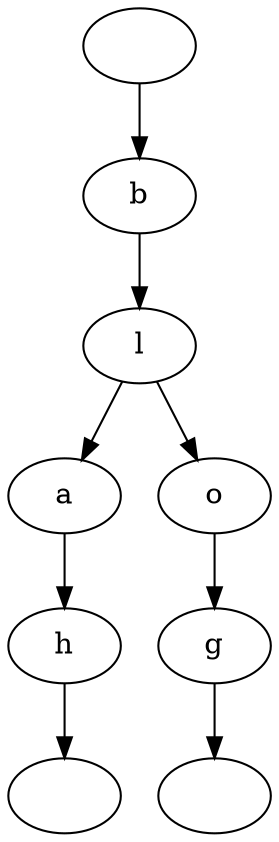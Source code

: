 digraph tallPrefixTree {
//List of Nodes
n_0[label=""];
n_0_0[label="b"];
n_0_0_0[label="l"];
n_0_0_0_0[label="a"];
n_0_0_0_0_0[label="h"];
n_0_0_0_0_0_0[label=""];
n_0_0_0_1[label="o"];
n_0_0_0_1_0[label="g"];
n_0_0_0_1_0_0[label=""];
// A list of connections between the children
n_0->n_0_0;
n_0_0->n_0_0_0;
n_0_0_0->n_0_0_0_0;
n_0_0_0_0->n_0_0_0_0_0;
n_0_0_0_0_0->n_0_0_0_0_0_0;
n_0_0_0->n_0_0_0_1;
n_0_0_0_1->n_0_0_0_1_0;
n_0_0_0_1_0->n_0_0_0_1_0_0;
}